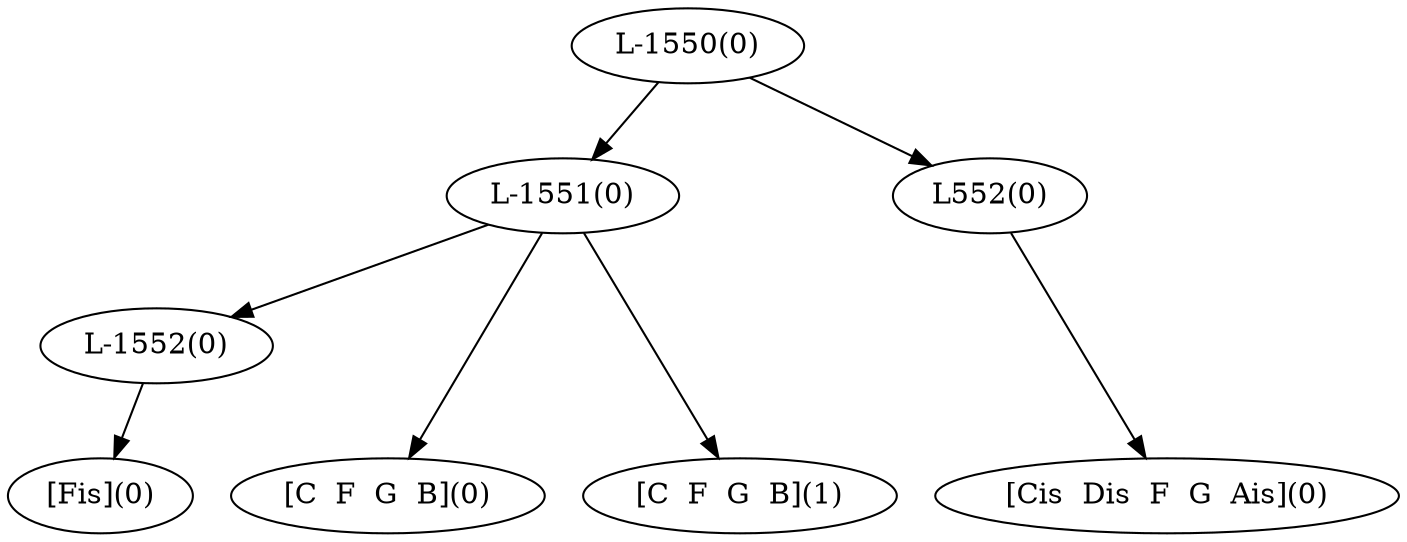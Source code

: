 digraph sample{
"L-1552(0)"->"[Fis](0)"
"L-1551(0)"->"[C  F  G  B](0)"
"L-1551(0)"->"L-1552(0)"
"L-1551(0)"->"[C  F  G  B](1)"
"L552(0)"->"[Cis  Dis  F  G  Ais](0)"
"L-1550(0)"->"L-1551(0)"
"L-1550(0)"->"L552(0)"
{rank = min; "L-1550(0)"}
{rank = same; "L-1551(0)"; "L552(0)";}
{rank = same; "L-1552(0)";}
{rank = max; "[C  F  G  B](0)"; "[C  F  G  B](1)"; "[Cis  Dis  F  G  Ais](0)"; "[Fis](0)";}
}